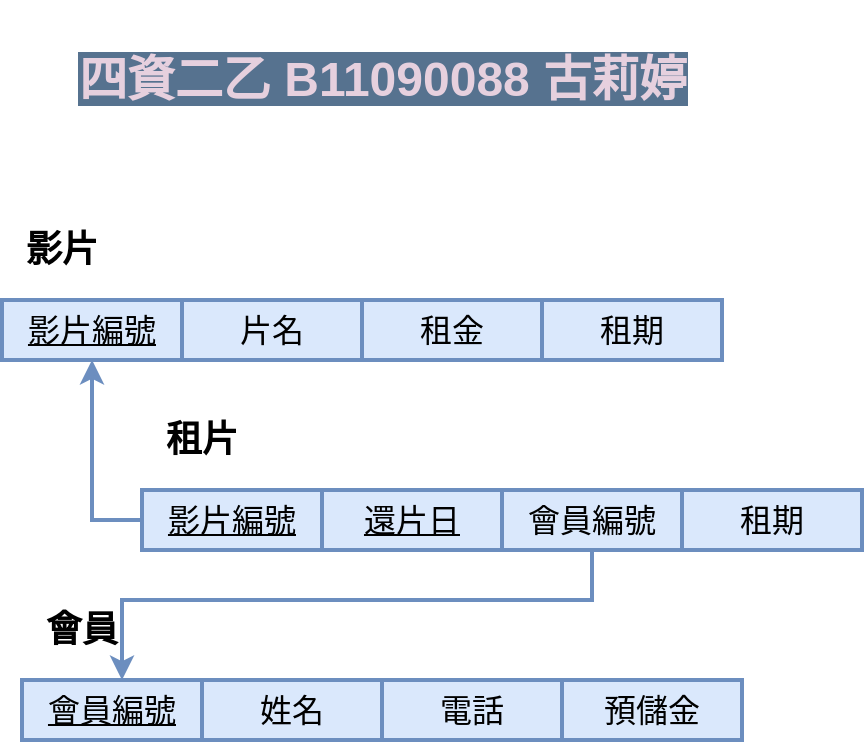 <mxfile version="22.0.6" type="github">
  <diagram name="第 1 页" id="A-9dhl8txVm8QPDb1R0J">
    <mxGraphModel dx="3036" dy="2049" grid="1" gridSize="10" guides="1" tooltips="1" connect="1" arrows="1" fold="1" page="1" pageScale="1" pageWidth="827" pageHeight="1169" math="0" shadow="0">
      <root>
        <mxCell id="0" />
        <mxCell id="1" parent="0" />
        <mxCell id="HfhqxR9ILK057CA5Awt6-39" value="" style="group" vertex="1" connectable="0" parent="1">
          <mxGeometry x="-2350" y="-1030" width="360" height="70" as="geometry" />
        </mxCell>
        <mxCell id="HfhqxR9ILK057CA5Awt6-7" value="影片編號" style="rounded=0;whiteSpace=wrap;html=1;strokeWidth=2;fillColor=#dae8fc;strokeColor=#6c8ebf;fontSize=16;fontStyle=4" vertex="1" parent="HfhqxR9ILK057CA5Awt6-39">
          <mxGeometry y="40" width="90" height="30" as="geometry" />
        </mxCell>
        <mxCell id="HfhqxR9ILK057CA5Awt6-15" value="&lt;font style=&quot;font-size: 18px;&quot;&gt;影片&lt;/font&gt;" style="text;strokeColor=none;align=center;fillColor=none;html=1;verticalAlign=middle;whiteSpace=wrap;rounded=0;fontSize=18;fontStyle=1" vertex="1" parent="HfhqxR9ILK057CA5Awt6-39">
          <mxGeometry width="60" height="30" as="geometry" />
        </mxCell>
        <mxCell id="HfhqxR9ILK057CA5Awt6-19" value="片名" style="rounded=0;whiteSpace=wrap;html=1;strokeWidth=2;fillColor=#dae8fc;strokeColor=#6c8ebf;fontSize=16;fontStyle=0" vertex="1" parent="HfhqxR9ILK057CA5Awt6-39">
          <mxGeometry x="90" y="40" width="90" height="30" as="geometry" />
        </mxCell>
        <mxCell id="HfhqxR9ILK057CA5Awt6-20" value="租金" style="rounded=0;whiteSpace=wrap;html=1;strokeWidth=2;fillColor=#dae8fc;strokeColor=#6c8ebf;fontSize=16;fontStyle=0" vertex="1" parent="HfhqxR9ILK057CA5Awt6-39">
          <mxGeometry x="180" y="40" width="90" height="30" as="geometry" />
        </mxCell>
        <mxCell id="HfhqxR9ILK057CA5Awt6-22" value="租期" style="rounded=0;whiteSpace=wrap;html=1;strokeWidth=2;fillColor=#dae8fc;strokeColor=#6c8ebf;fontSize=16;fontStyle=0" vertex="1" parent="HfhqxR9ILK057CA5Awt6-39">
          <mxGeometry x="270" y="40" width="90" height="30" as="geometry" />
        </mxCell>
        <mxCell id="HfhqxR9ILK057CA5Awt6-40" value="" style="group" vertex="1" connectable="0" parent="1">
          <mxGeometry x="-2340" y="-840" width="360" height="70" as="geometry" />
        </mxCell>
        <mxCell id="HfhqxR9ILK057CA5Awt6-41" value="會員編號" style="rounded=0;whiteSpace=wrap;html=1;strokeWidth=2;fillColor=#dae8fc;strokeColor=#6c8ebf;fontSize=16;fontStyle=4" vertex="1" parent="HfhqxR9ILK057CA5Awt6-40">
          <mxGeometry y="40" width="90" height="30" as="geometry" />
        </mxCell>
        <mxCell id="HfhqxR9ILK057CA5Awt6-42" value="&lt;font style=&quot;font-size: 18px;&quot;&gt;會員&lt;/font&gt;" style="text;strokeColor=none;align=center;fillColor=none;html=1;verticalAlign=middle;whiteSpace=wrap;rounded=0;fontSize=18;fontStyle=1" vertex="1" parent="HfhqxR9ILK057CA5Awt6-40">
          <mxGeometry width="60" height="30" as="geometry" />
        </mxCell>
        <mxCell id="HfhqxR9ILK057CA5Awt6-43" value="姓名" style="rounded=0;whiteSpace=wrap;html=1;strokeWidth=2;fillColor=#dae8fc;strokeColor=#6c8ebf;fontSize=16;fontStyle=0" vertex="1" parent="HfhqxR9ILK057CA5Awt6-40">
          <mxGeometry x="90" y="40" width="90" height="30" as="geometry" />
        </mxCell>
        <mxCell id="HfhqxR9ILK057CA5Awt6-44" value="電話" style="rounded=0;whiteSpace=wrap;html=1;strokeWidth=2;fillColor=#dae8fc;strokeColor=#6c8ebf;fontSize=16;fontStyle=0" vertex="1" parent="HfhqxR9ILK057CA5Awt6-40">
          <mxGeometry x="180" y="40" width="90" height="30" as="geometry" />
        </mxCell>
        <mxCell id="HfhqxR9ILK057CA5Awt6-45" value="預儲金" style="rounded=0;whiteSpace=wrap;html=1;strokeWidth=2;fillColor=#dae8fc;strokeColor=#6c8ebf;fontSize=16;fontStyle=0" vertex="1" parent="HfhqxR9ILK057CA5Awt6-40">
          <mxGeometry x="270" y="40" width="90" height="30" as="geometry" />
        </mxCell>
        <mxCell id="HfhqxR9ILK057CA5Awt6-46" value="" style="group" vertex="1" connectable="0" parent="1">
          <mxGeometry x="-2280" y="-935" width="360" height="70" as="geometry" />
        </mxCell>
        <mxCell id="HfhqxR9ILK057CA5Awt6-29" value="影片編號" style="rounded=0;whiteSpace=wrap;html=1;strokeWidth=2;fillColor=#dae8fc;strokeColor=#6c8ebf;fontSize=16;fontStyle=4" vertex="1" parent="HfhqxR9ILK057CA5Awt6-46">
          <mxGeometry y="40" width="90" height="30" as="geometry" />
        </mxCell>
        <mxCell id="HfhqxR9ILK057CA5Awt6-30" value="租片" style="text;strokeColor=none;align=center;fillColor=none;html=1;verticalAlign=middle;whiteSpace=wrap;rounded=0;fontSize=18;fontStyle=1" vertex="1" parent="HfhqxR9ILK057CA5Awt6-46">
          <mxGeometry width="60" height="30" as="geometry" />
        </mxCell>
        <mxCell id="HfhqxR9ILK057CA5Awt6-31" value="&lt;u&gt;還片日&lt;/u&gt;" style="rounded=0;whiteSpace=wrap;html=1;strokeWidth=2;fillColor=#dae8fc;strokeColor=#6c8ebf;fontSize=16;fontStyle=0" vertex="1" parent="HfhqxR9ILK057CA5Awt6-46">
          <mxGeometry x="90" y="40" width="90" height="30" as="geometry" />
        </mxCell>
        <mxCell id="HfhqxR9ILK057CA5Awt6-32" value="會員編號" style="rounded=0;whiteSpace=wrap;html=1;strokeWidth=2;fillColor=#dae8fc;strokeColor=#6c8ebf;fontSize=16;fontStyle=0" vertex="1" parent="HfhqxR9ILK057CA5Awt6-46">
          <mxGeometry x="180" y="40" width="90" height="30" as="geometry" />
        </mxCell>
        <mxCell id="HfhqxR9ILK057CA5Awt6-33" value="租期" style="rounded=0;whiteSpace=wrap;html=1;strokeWidth=2;fillColor=#dae8fc;strokeColor=#6c8ebf;fontSize=16;fontStyle=0" vertex="1" parent="HfhqxR9ILK057CA5Awt6-46">
          <mxGeometry x="270" y="40" width="90" height="30" as="geometry" />
        </mxCell>
        <mxCell id="HfhqxR9ILK057CA5Awt6-59" style="edgeStyle=orthogonalEdgeStyle;rounded=0;orthogonalLoop=1;jettySize=auto;html=1;entryX=0.5;entryY=1;entryDx=0;entryDy=0;strokeWidth=2;fillColor=#dae8fc;strokeColor=#6c8ebf;" edge="1" parent="1" source="HfhqxR9ILK057CA5Awt6-29" target="HfhqxR9ILK057CA5Awt6-7">
          <mxGeometry relative="1" as="geometry">
            <Array as="points">
              <mxPoint x="-2305" y="-880" />
            </Array>
          </mxGeometry>
        </mxCell>
        <mxCell id="HfhqxR9ILK057CA5Awt6-60" style="edgeStyle=orthogonalEdgeStyle;rounded=0;orthogonalLoop=1;jettySize=auto;html=1;strokeWidth=2;fillColor=#dae8fc;strokeColor=#6c8ebf;" edge="1" parent="1" source="HfhqxR9ILK057CA5Awt6-32" target="HfhqxR9ILK057CA5Awt6-41">
          <mxGeometry relative="1" as="geometry">
            <Array as="points">
              <mxPoint x="-2055" y="-840" />
              <mxPoint x="-2290" y="-840" />
            </Array>
          </mxGeometry>
        </mxCell>
        <mxCell id="HfhqxR9ILK057CA5Awt6-61" value="&lt;h1 style=&quot;text-align:right&quot;&gt;&lt;font color=&quot;#e6d0de&quot; style=&quot;background-color: rgb(86, 114, 143);&quot;&gt;四資二乙&lt;span style=&quot;&quot; lang=&quot;EN-US&quot;&gt; B11090088 &lt;/span&gt;&lt;span style=&quot;font-family: 新細明體, serif;&quot;&gt;古莉婷&lt;/span&gt;&lt;/font&gt;&lt;/h1&gt;&lt;p style=&quot;text-align:right&quot; align=&quot;right&quot; class=&quot;MsoNormal&quot;&gt;&lt;span lang=&quot;EN-US&quot;&gt;&lt;/span&gt;&lt;/p&gt;" style="text;html=1;align=center;verticalAlign=middle;resizable=0;points=[];autosize=1;strokeColor=none;fillColor=none;" vertex="1" parent="1">
          <mxGeometry x="-2325" y="-1140" width="330" height="80" as="geometry" />
        </mxCell>
      </root>
    </mxGraphModel>
  </diagram>
</mxfile>
